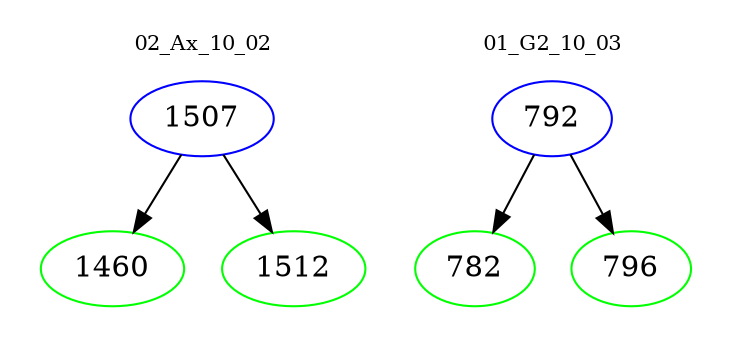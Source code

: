 digraph{
subgraph cluster_0 {
color = white
label = "02_Ax_10_02";
fontsize=10;
T0_1507 [label="1507", color="blue"]
T0_1507 -> T0_1460 [color="black"]
T0_1460 [label="1460", color="green"]
T0_1507 -> T0_1512 [color="black"]
T0_1512 [label="1512", color="green"]
}
subgraph cluster_1 {
color = white
label = "01_G2_10_03";
fontsize=10;
T1_792 [label="792", color="blue"]
T1_792 -> T1_782 [color="black"]
T1_782 [label="782", color="green"]
T1_792 -> T1_796 [color="black"]
T1_796 [label="796", color="green"]
}
}
